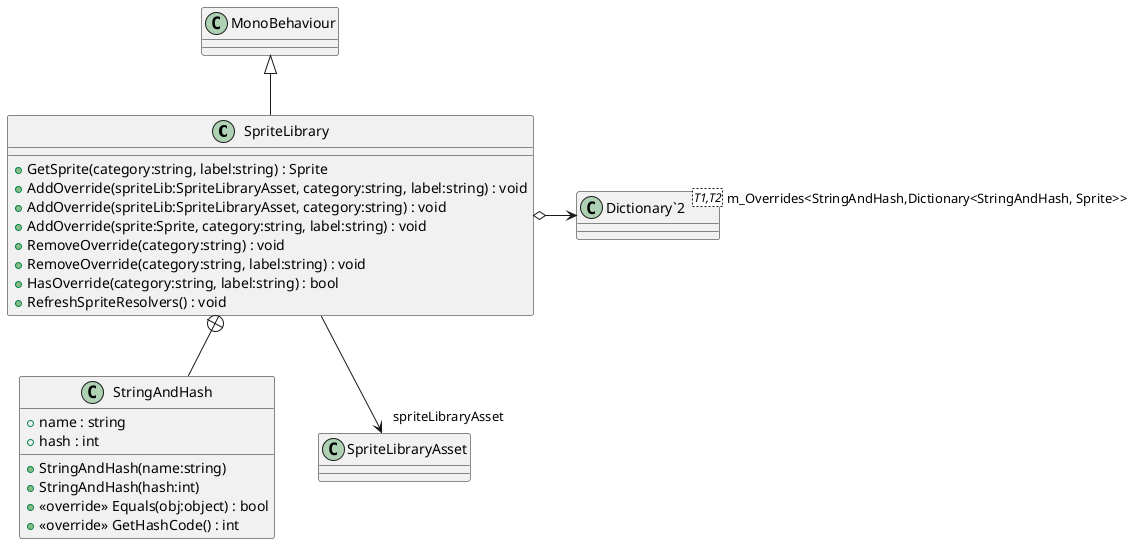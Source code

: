 @startuml
class SpriteLibrary {
    + GetSprite(category:string, label:string) : Sprite
    + AddOverride(spriteLib:SpriteLibraryAsset, category:string, label:string) : void
    + AddOverride(spriteLib:SpriteLibraryAsset, category:string) : void
    + AddOverride(sprite:Sprite, category:string, label:string) : void
    + RemoveOverride(category:string) : void
    + RemoveOverride(category:string, label:string) : void
    + HasOverride(category:string, label:string) : bool
    + RefreshSpriteResolvers() : void
}
class StringAndHash {
    + name : string
    + hash : int
    + StringAndHash(name:string)
    + StringAndHash(hash:int)
    + <<override>> Equals(obj:object) : bool
    + <<override>> GetHashCode() : int
}
class "Dictionary`2"<T1,T2> {
}
MonoBehaviour <|-- SpriteLibrary
SpriteLibrary o-> "m_Overrides<StringAndHash,Dictionary<StringAndHash, Sprite>>" "Dictionary`2"
SpriteLibrary --> "spriteLibraryAsset" SpriteLibraryAsset
SpriteLibrary +-- StringAndHash
@enduml
